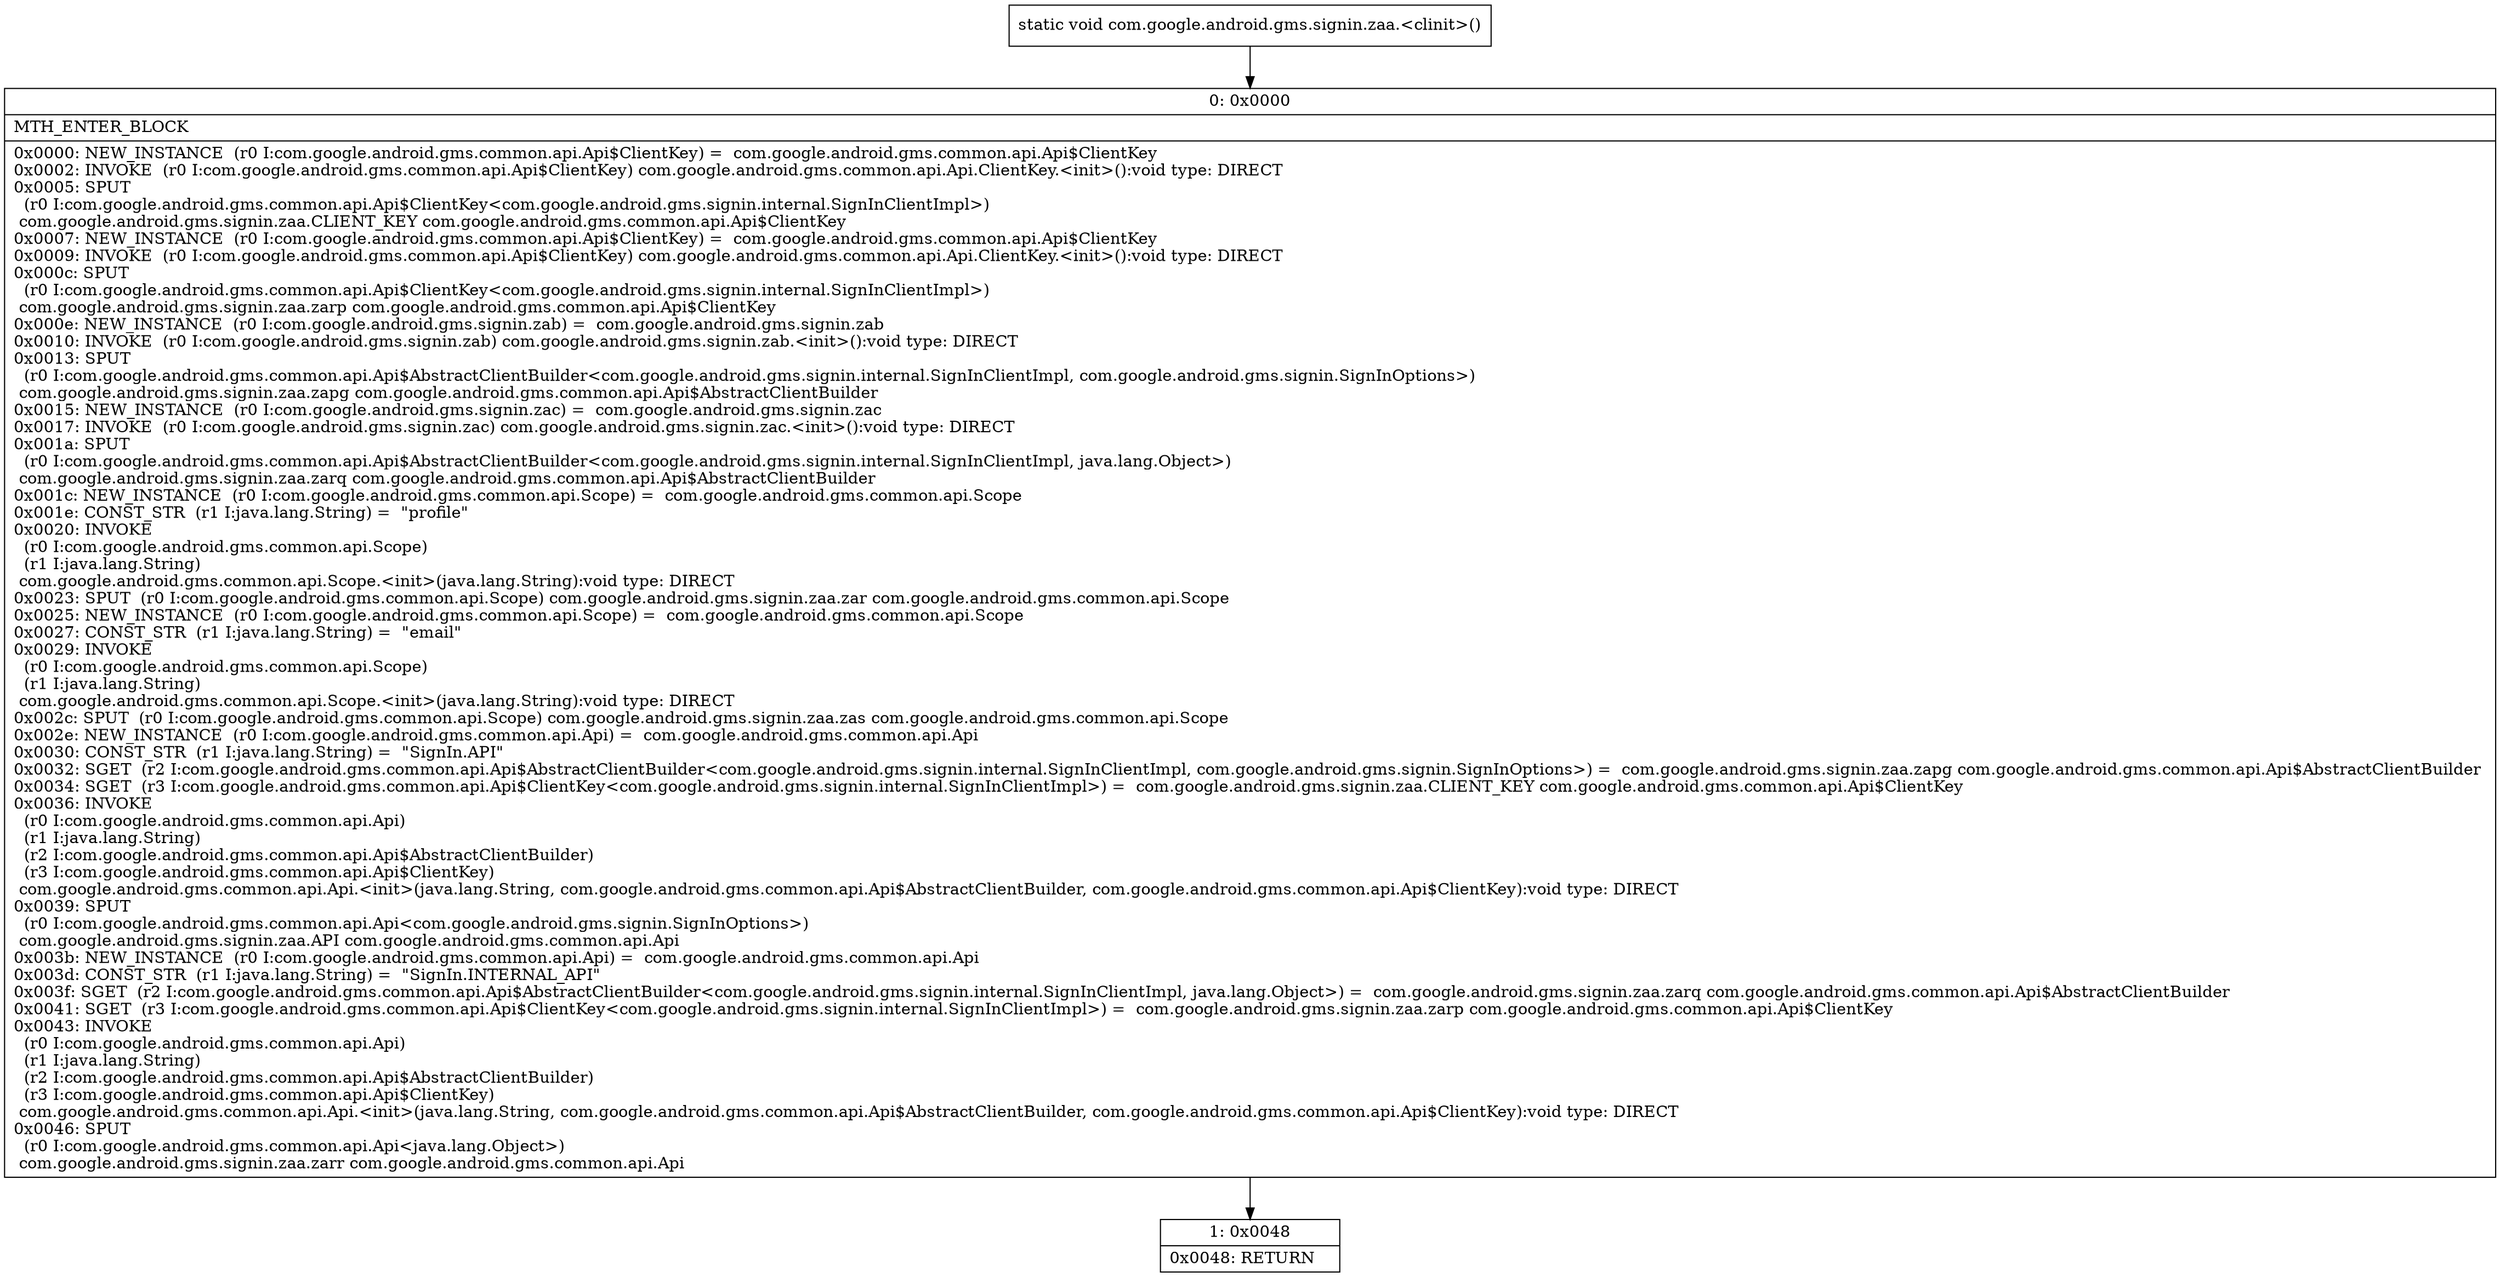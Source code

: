 digraph "CFG forcom.google.android.gms.signin.zaa.\<clinit\>()V" {
Node_0 [shape=record,label="{0\:\ 0x0000|MTH_ENTER_BLOCK\l|0x0000: NEW_INSTANCE  (r0 I:com.google.android.gms.common.api.Api$ClientKey) =  com.google.android.gms.common.api.Api$ClientKey \l0x0002: INVOKE  (r0 I:com.google.android.gms.common.api.Api$ClientKey) com.google.android.gms.common.api.Api.ClientKey.\<init\>():void type: DIRECT \l0x0005: SPUT  \l  (r0 I:com.google.android.gms.common.api.Api$ClientKey\<com.google.android.gms.signin.internal.SignInClientImpl\>)\l com.google.android.gms.signin.zaa.CLIENT_KEY com.google.android.gms.common.api.Api$ClientKey \l0x0007: NEW_INSTANCE  (r0 I:com.google.android.gms.common.api.Api$ClientKey) =  com.google.android.gms.common.api.Api$ClientKey \l0x0009: INVOKE  (r0 I:com.google.android.gms.common.api.Api$ClientKey) com.google.android.gms.common.api.Api.ClientKey.\<init\>():void type: DIRECT \l0x000c: SPUT  \l  (r0 I:com.google.android.gms.common.api.Api$ClientKey\<com.google.android.gms.signin.internal.SignInClientImpl\>)\l com.google.android.gms.signin.zaa.zarp com.google.android.gms.common.api.Api$ClientKey \l0x000e: NEW_INSTANCE  (r0 I:com.google.android.gms.signin.zab) =  com.google.android.gms.signin.zab \l0x0010: INVOKE  (r0 I:com.google.android.gms.signin.zab) com.google.android.gms.signin.zab.\<init\>():void type: DIRECT \l0x0013: SPUT  \l  (r0 I:com.google.android.gms.common.api.Api$AbstractClientBuilder\<com.google.android.gms.signin.internal.SignInClientImpl, com.google.android.gms.signin.SignInOptions\>)\l com.google.android.gms.signin.zaa.zapg com.google.android.gms.common.api.Api$AbstractClientBuilder \l0x0015: NEW_INSTANCE  (r0 I:com.google.android.gms.signin.zac) =  com.google.android.gms.signin.zac \l0x0017: INVOKE  (r0 I:com.google.android.gms.signin.zac) com.google.android.gms.signin.zac.\<init\>():void type: DIRECT \l0x001a: SPUT  \l  (r0 I:com.google.android.gms.common.api.Api$AbstractClientBuilder\<com.google.android.gms.signin.internal.SignInClientImpl, java.lang.Object\>)\l com.google.android.gms.signin.zaa.zarq com.google.android.gms.common.api.Api$AbstractClientBuilder \l0x001c: NEW_INSTANCE  (r0 I:com.google.android.gms.common.api.Scope) =  com.google.android.gms.common.api.Scope \l0x001e: CONST_STR  (r1 I:java.lang.String) =  \"profile\" \l0x0020: INVOKE  \l  (r0 I:com.google.android.gms.common.api.Scope)\l  (r1 I:java.lang.String)\l com.google.android.gms.common.api.Scope.\<init\>(java.lang.String):void type: DIRECT \l0x0023: SPUT  (r0 I:com.google.android.gms.common.api.Scope) com.google.android.gms.signin.zaa.zar com.google.android.gms.common.api.Scope \l0x0025: NEW_INSTANCE  (r0 I:com.google.android.gms.common.api.Scope) =  com.google.android.gms.common.api.Scope \l0x0027: CONST_STR  (r1 I:java.lang.String) =  \"email\" \l0x0029: INVOKE  \l  (r0 I:com.google.android.gms.common.api.Scope)\l  (r1 I:java.lang.String)\l com.google.android.gms.common.api.Scope.\<init\>(java.lang.String):void type: DIRECT \l0x002c: SPUT  (r0 I:com.google.android.gms.common.api.Scope) com.google.android.gms.signin.zaa.zas com.google.android.gms.common.api.Scope \l0x002e: NEW_INSTANCE  (r0 I:com.google.android.gms.common.api.Api) =  com.google.android.gms.common.api.Api \l0x0030: CONST_STR  (r1 I:java.lang.String) =  \"SignIn.API\" \l0x0032: SGET  (r2 I:com.google.android.gms.common.api.Api$AbstractClientBuilder\<com.google.android.gms.signin.internal.SignInClientImpl, com.google.android.gms.signin.SignInOptions\>) =  com.google.android.gms.signin.zaa.zapg com.google.android.gms.common.api.Api$AbstractClientBuilder \l0x0034: SGET  (r3 I:com.google.android.gms.common.api.Api$ClientKey\<com.google.android.gms.signin.internal.SignInClientImpl\>) =  com.google.android.gms.signin.zaa.CLIENT_KEY com.google.android.gms.common.api.Api$ClientKey \l0x0036: INVOKE  \l  (r0 I:com.google.android.gms.common.api.Api)\l  (r1 I:java.lang.String)\l  (r2 I:com.google.android.gms.common.api.Api$AbstractClientBuilder)\l  (r3 I:com.google.android.gms.common.api.Api$ClientKey)\l com.google.android.gms.common.api.Api.\<init\>(java.lang.String, com.google.android.gms.common.api.Api$AbstractClientBuilder, com.google.android.gms.common.api.Api$ClientKey):void type: DIRECT \l0x0039: SPUT  \l  (r0 I:com.google.android.gms.common.api.Api\<com.google.android.gms.signin.SignInOptions\>)\l com.google.android.gms.signin.zaa.API com.google.android.gms.common.api.Api \l0x003b: NEW_INSTANCE  (r0 I:com.google.android.gms.common.api.Api) =  com.google.android.gms.common.api.Api \l0x003d: CONST_STR  (r1 I:java.lang.String) =  \"SignIn.INTERNAL_API\" \l0x003f: SGET  (r2 I:com.google.android.gms.common.api.Api$AbstractClientBuilder\<com.google.android.gms.signin.internal.SignInClientImpl, java.lang.Object\>) =  com.google.android.gms.signin.zaa.zarq com.google.android.gms.common.api.Api$AbstractClientBuilder \l0x0041: SGET  (r3 I:com.google.android.gms.common.api.Api$ClientKey\<com.google.android.gms.signin.internal.SignInClientImpl\>) =  com.google.android.gms.signin.zaa.zarp com.google.android.gms.common.api.Api$ClientKey \l0x0043: INVOKE  \l  (r0 I:com.google.android.gms.common.api.Api)\l  (r1 I:java.lang.String)\l  (r2 I:com.google.android.gms.common.api.Api$AbstractClientBuilder)\l  (r3 I:com.google.android.gms.common.api.Api$ClientKey)\l com.google.android.gms.common.api.Api.\<init\>(java.lang.String, com.google.android.gms.common.api.Api$AbstractClientBuilder, com.google.android.gms.common.api.Api$ClientKey):void type: DIRECT \l0x0046: SPUT  \l  (r0 I:com.google.android.gms.common.api.Api\<java.lang.Object\>)\l com.google.android.gms.signin.zaa.zarr com.google.android.gms.common.api.Api \l}"];
Node_1 [shape=record,label="{1\:\ 0x0048|0x0048: RETURN   \l}"];
MethodNode[shape=record,label="{static void com.google.android.gms.signin.zaa.\<clinit\>() }"];
MethodNode -> Node_0;
Node_0 -> Node_1;
}

